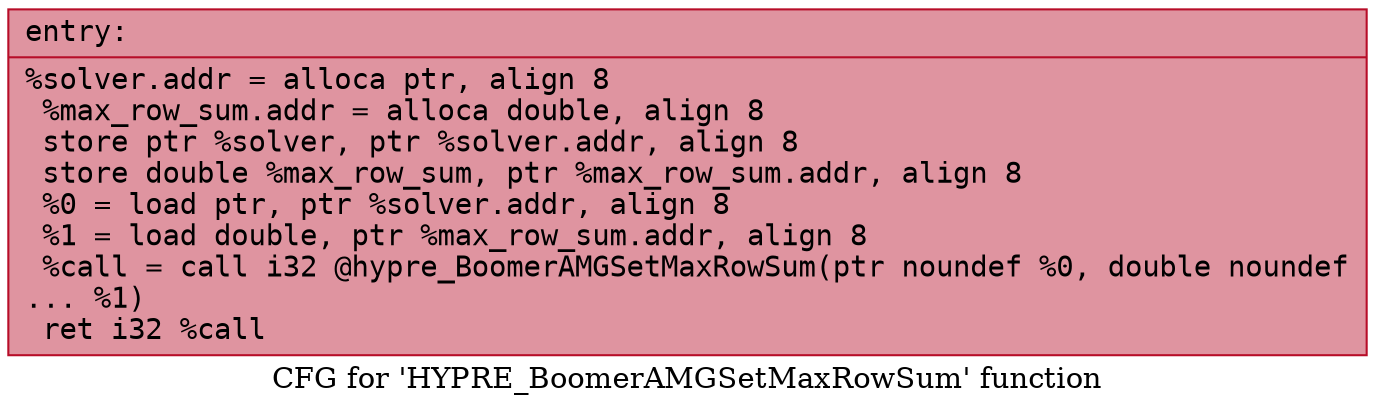 digraph "CFG for 'HYPRE_BoomerAMGSetMaxRowSum' function" {
	label="CFG for 'HYPRE_BoomerAMGSetMaxRowSum' function";

	Node0x55f5a9a50020 [shape=record,color="#b70d28ff", style=filled, fillcolor="#b70d2870" fontname="Courier",label="{entry:\l|  %solver.addr = alloca ptr, align 8\l  %max_row_sum.addr = alloca double, align 8\l  store ptr %solver, ptr %solver.addr, align 8\l  store double %max_row_sum, ptr %max_row_sum.addr, align 8\l  %0 = load ptr, ptr %solver.addr, align 8\l  %1 = load double, ptr %max_row_sum.addr, align 8\l  %call = call i32 @hypre_BoomerAMGSetMaxRowSum(ptr noundef %0, double noundef\l... %1)\l  ret i32 %call\l}"];
}

